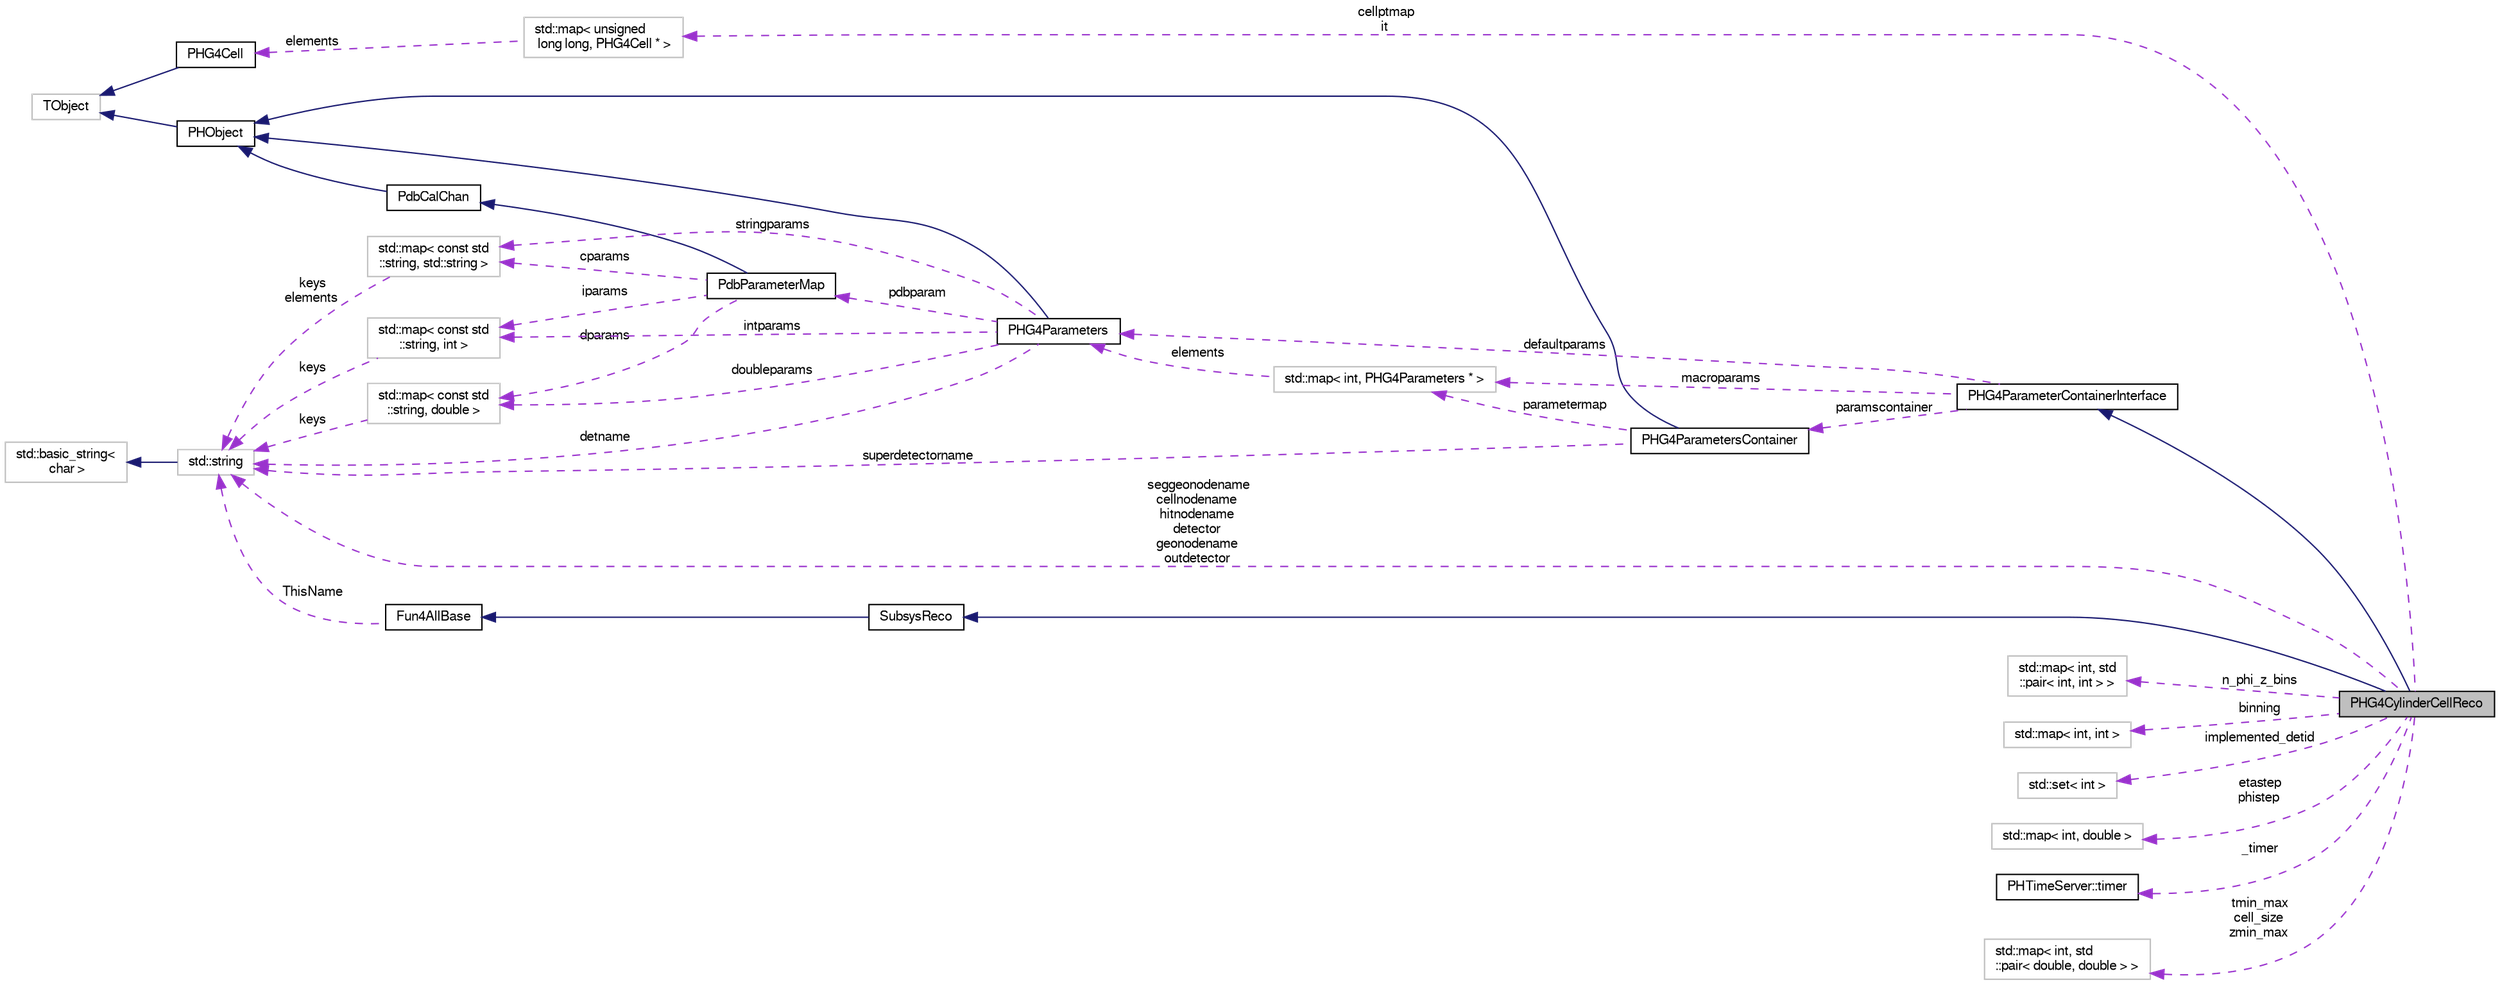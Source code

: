 digraph "PHG4CylinderCellReco"
{
  bgcolor="transparent";
  edge [fontname="FreeSans",fontsize="10",labelfontname="FreeSans",labelfontsize="10"];
  node [fontname="FreeSans",fontsize="10",shape=record];
  rankdir="LR";
  Node1 [label="PHG4CylinderCellReco",height=0.2,width=0.4,color="black", fillcolor="grey75", style="filled" fontcolor="black"];
  Node2 -> Node1 [dir="back",color="midnightblue",fontsize="10",style="solid",fontname="FreeSans"];
  Node2 [label="SubsysReco",height=0.2,width=0.4,color="black",URL="$d0/d32/classSubsysReco.html"];
  Node3 -> Node2 [dir="back",color="midnightblue",fontsize="10",style="solid",fontname="FreeSans"];
  Node3 [label="Fun4AllBase",height=0.2,width=0.4,color="black",URL="$d5/dec/classFun4AllBase.html"];
  Node4 -> Node3 [dir="back",color="darkorchid3",fontsize="10",style="dashed",label=" ThisName" ,fontname="FreeSans"];
  Node4 [label="std::string",height=0.2,width=0.4,color="grey75",tooltip="STL class. "];
  Node5 -> Node4 [dir="back",color="midnightblue",fontsize="10",style="solid",fontname="FreeSans"];
  Node5 [label="std::basic_string\<\l char \>",height=0.2,width=0.4,color="grey75",tooltip="STL class. "];
  Node6 -> Node1 [dir="back",color="midnightblue",fontsize="10",style="solid",fontname="FreeSans"];
  Node6 [label="PHG4ParameterContainerInterface",height=0.2,width=0.4,color="black",URL="$d4/d69/classPHG4ParameterContainerInterface.html"];
  Node7 -> Node6 [dir="back",color="darkorchid3",fontsize="10",style="dashed",label=" paramscontainer" ,fontname="FreeSans"];
  Node7 [label="PHG4ParametersContainer",height=0.2,width=0.4,color="black",URL="$d5/d5f/classPHG4ParametersContainer.html"];
  Node8 -> Node7 [dir="back",color="midnightblue",fontsize="10",style="solid",fontname="FreeSans"];
  Node8 [label="PHObject",height=0.2,width=0.4,color="black",URL="$d9/d24/classPHObject.html"];
  Node9 -> Node8 [dir="back",color="midnightblue",fontsize="10",style="solid",fontname="FreeSans"];
  Node9 [label="TObject",height=0.2,width=0.4,color="grey75"];
  Node10 -> Node7 [dir="back",color="darkorchid3",fontsize="10",style="dashed",label=" parametermap" ,fontname="FreeSans"];
  Node10 [label="std::map\< int, PHG4Parameters * \>",height=0.2,width=0.4,color="grey75"];
  Node11 -> Node10 [dir="back",color="darkorchid3",fontsize="10",style="dashed",label=" elements" ,fontname="FreeSans"];
  Node11 [label="PHG4Parameters",height=0.2,width=0.4,color="black",URL="$da/d29/classPHG4Parameters.html"];
  Node8 -> Node11 [dir="back",color="midnightblue",fontsize="10",style="solid",fontname="FreeSans"];
  Node12 -> Node11 [dir="back",color="darkorchid3",fontsize="10",style="dashed",label=" doubleparams" ,fontname="FreeSans"];
  Node12 [label="std::map\< const std\l::string, double \>",height=0.2,width=0.4,color="grey75"];
  Node4 -> Node12 [dir="back",color="darkorchid3",fontsize="10",style="dashed",label=" keys" ,fontname="FreeSans"];
  Node13 -> Node11 [dir="back",color="darkorchid3",fontsize="10",style="dashed",label=" intparams" ,fontname="FreeSans"];
  Node13 [label="std::map\< const std\l::string, int \>",height=0.2,width=0.4,color="grey75"];
  Node4 -> Node13 [dir="back",color="darkorchid3",fontsize="10",style="dashed",label=" keys" ,fontname="FreeSans"];
  Node14 -> Node11 [dir="back",color="darkorchid3",fontsize="10",style="dashed",label=" pdbparam" ,fontname="FreeSans"];
  Node14 [label="PdbParameterMap",height=0.2,width=0.4,color="black",URL="$d8/d21/classPdbParameterMap.html"];
  Node15 -> Node14 [dir="back",color="midnightblue",fontsize="10",style="solid",fontname="FreeSans"];
  Node15 [label="PdbCalChan",height=0.2,width=0.4,color="black",URL="$d6/d4b/classPdbCalChan.html"];
  Node8 -> Node15 [dir="back",color="midnightblue",fontsize="10",style="solid",fontname="FreeSans"];
  Node12 -> Node14 [dir="back",color="darkorchid3",fontsize="10",style="dashed",label=" dparams" ,fontname="FreeSans"];
  Node13 -> Node14 [dir="back",color="darkorchid3",fontsize="10",style="dashed",label=" iparams" ,fontname="FreeSans"];
  Node16 -> Node14 [dir="back",color="darkorchid3",fontsize="10",style="dashed",label=" cparams" ,fontname="FreeSans"];
  Node16 [label="std::map\< const std\l::string, std::string \>",height=0.2,width=0.4,color="grey75"];
  Node4 -> Node16 [dir="back",color="darkorchid3",fontsize="10",style="dashed",label=" keys\nelements" ,fontname="FreeSans"];
  Node16 -> Node11 [dir="back",color="darkorchid3",fontsize="10",style="dashed",label=" stringparams" ,fontname="FreeSans"];
  Node4 -> Node11 [dir="back",color="darkorchid3",fontsize="10",style="dashed",label=" detname" ,fontname="FreeSans"];
  Node4 -> Node7 [dir="back",color="darkorchid3",fontsize="10",style="dashed",label=" superdetectorname" ,fontname="FreeSans"];
  Node10 -> Node6 [dir="back",color="darkorchid3",fontsize="10",style="dashed",label=" macroparams" ,fontname="FreeSans"];
  Node11 -> Node6 [dir="back",color="darkorchid3",fontsize="10",style="dashed",label=" defaultparams" ,fontname="FreeSans"];
  Node17 -> Node1 [dir="back",color="darkorchid3",fontsize="10",style="dashed",label=" n_phi_z_bins" ,fontname="FreeSans"];
  Node17 [label="std::map\< int, std\l::pair\< int, int \> \>",height=0.2,width=0.4,color="grey75"];
  Node18 -> Node1 [dir="back",color="darkorchid3",fontsize="10",style="dashed",label=" binning" ,fontname="FreeSans"];
  Node18 [label="std::map\< int, int \>",height=0.2,width=0.4,color="grey75"];
  Node19 -> Node1 [dir="back",color="darkorchid3",fontsize="10",style="dashed",label=" cellptmap\nit" ,fontname="FreeSans"];
  Node19 [label="std::map\< unsigned\l long long, PHG4Cell * \>",height=0.2,width=0.4,color="grey75"];
  Node20 -> Node19 [dir="back",color="darkorchid3",fontsize="10",style="dashed",label=" elements" ,fontname="FreeSans"];
  Node20 [label="PHG4Cell",height=0.2,width=0.4,color="black",URL="$dc/dfe/classPHG4Cell.html"];
  Node9 -> Node20 [dir="back",color="midnightblue",fontsize="10",style="solid",fontname="FreeSans"];
  Node21 -> Node1 [dir="back",color="darkorchid3",fontsize="10",style="dashed",label=" implemented_detid" ,fontname="FreeSans"];
  Node21 [label="std::set\< int \>",height=0.2,width=0.4,color="grey75"];
  Node22 -> Node1 [dir="back",color="darkorchid3",fontsize="10",style="dashed",label=" etastep\nphistep" ,fontname="FreeSans"];
  Node22 [label="std::map\< int, double \>",height=0.2,width=0.4,color="grey75"];
  Node4 -> Node1 [dir="back",color="darkorchid3",fontsize="10",style="dashed",label=" seggeonodename\ncellnodename\nhitnodename\ndetector\ngeonodename\noutdetector" ,fontname="FreeSans"];
  Node23 -> Node1 [dir="back",color="darkorchid3",fontsize="10",style="dashed",label=" _timer" ,fontname="FreeSans"];
  Node23 [label="PHTimeServer::timer",height=0.2,width=0.4,color="black",URL="$d7/d41/classPHTimeServer_1_1timer.html",tooltip="wrapper around PHTimer, for storage in a map "];
  Node24 -> Node1 [dir="back",color="darkorchid3",fontsize="10",style="dashed",label=" tmin_max\ncell_size\nzmin_max" ,fontname="FreeSans"];
  Node24 [label="std::map\< int, std\l::pair\< double, double \> \>",height=0.2,width=0.4,color="grey75"];
}
